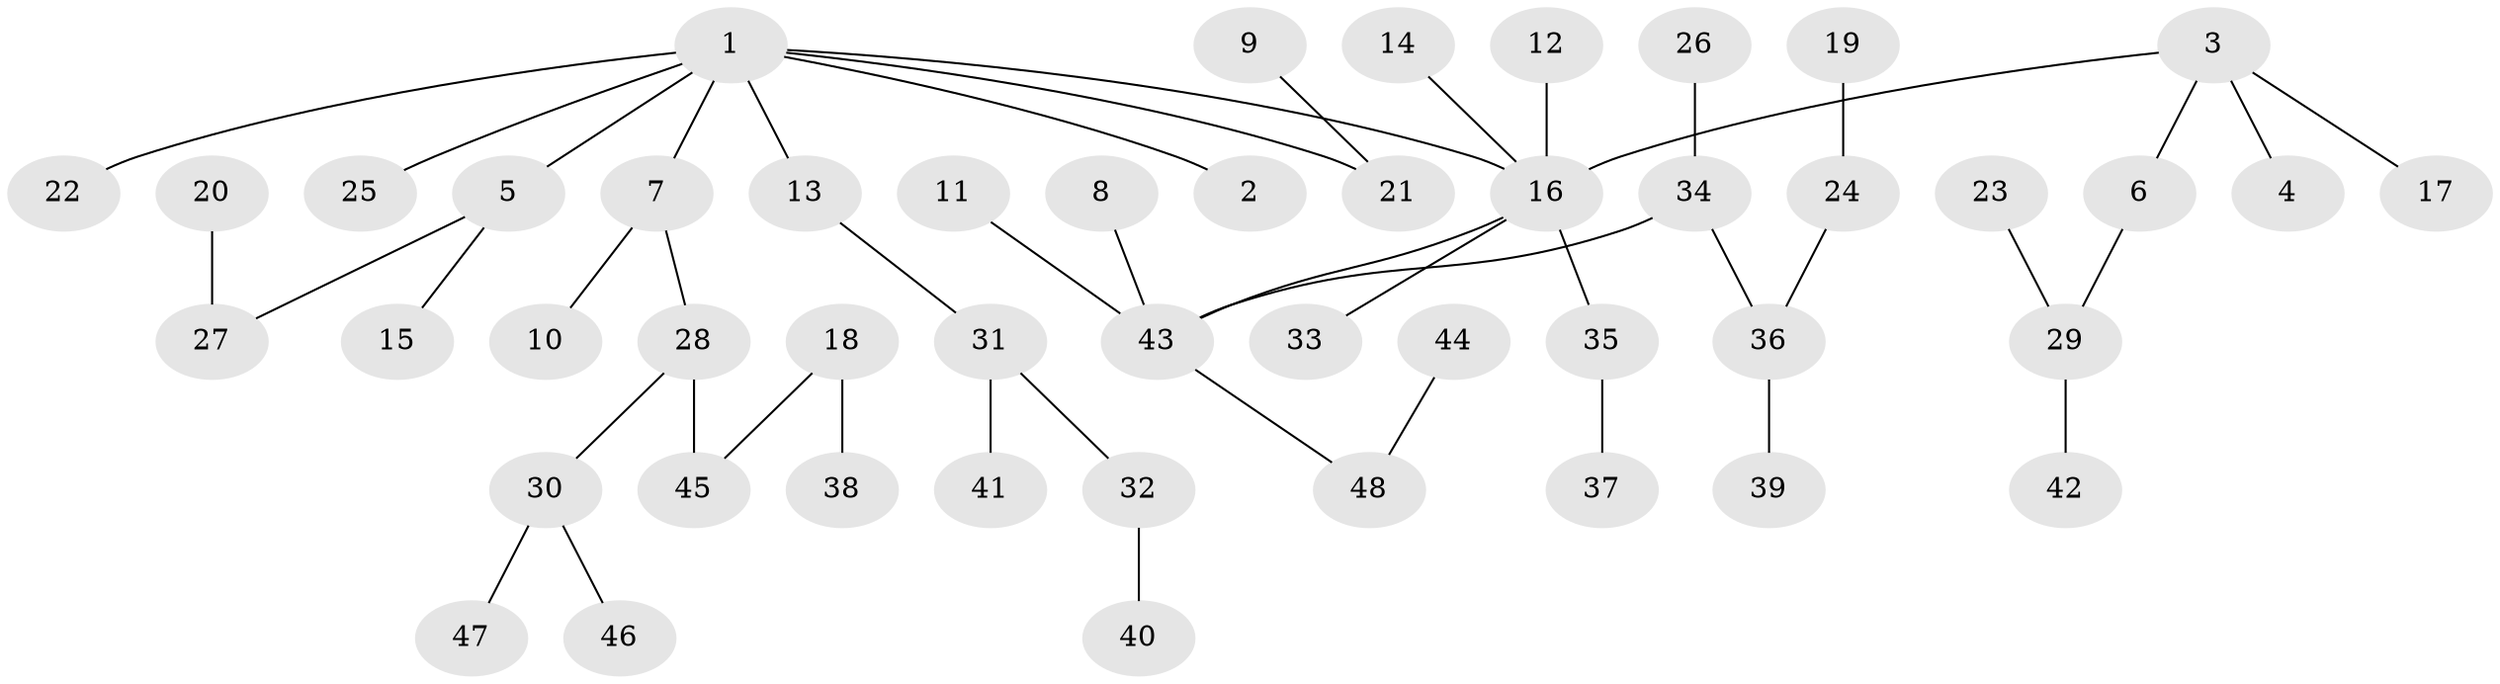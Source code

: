 // original degree distribution, {5: 0.052083333333333336, 8: 0.010416666666666666, 4: 0.052083333333333336, 3: 0.13541666666666666, 1: 0.4791666666666667, 2: 0.2708333333333333}
// Generated by graph-tools (version 1.1) at 2025/50/03/09/25 03:50:25]
// undirected, 48 vertices, 47 edges
graph export_dot {
graph [start="1"]
  node [color=gray90,style=filled];
  1;
  2;
  3;
  4;
  5;
  6;
  7;
  8;
  9;
  10;
  11;
  12;
  13;
  14;
  15;
  16;
  17;
  18;
  19;
  20;
  21;
  22;
  23;
  24;
  25;
  26;
  27;
  28;
  29;
  30;
  31;
  32;
  33;
  34;
  35;
  36;
  37;
  38;
  39;
  40;
  41;
  42;
  43;
  44;
  45;
  46;
  47;
  48;
  1 -- 2 [weight=1.0];
  1 -- 5 [weight=1.0];
  1 -- 7 [weight=1.0];
  1 -- 13 [weight=1.0];
  1 -- 16 [weight=1.0];
  1 -- 21 [weight=1.0];
  1 -- 22 [weight=1.0];
  1 -- 25 [weight=1.0];
  3 -- 4 [weight=1.0];
  3 -- 6 [weight=1.0];
  3 -- 16 [weight=1.0];
  3 -- 17 [weight=1.0];
  5 -- 15 [weight=1.0];
  5 -- 27 [weight=1.0];
  6 -- 29 [weight=1.0];
  7 -- 10 [weight=1.0];
  7 -- 28 [weight=1.0];
  8 -- 43 [weight=1.0];
  9 -- 21 [weight=1.0];
  11 -- 43 [weight=1.0];
  12 -- 16 [weight=1.0];
  13 -- 31 [weight=1.0];
  14 -- 16 [weight=1.0];
  16 -- 33 [weight=1.0];
  16 -- 35 [weight=1.0];
  16 -- 43 [weight=1.0];
  18 -- 38 [weight=1.0];
  18 -- 45 [weight=1.0];
  19 -- 24 [weight=1.0];
  20 -- 27 [weight=1.0];
  23 -- 29 [weight=1.0];
  24 -- 36 [weight=1.0];
  26 -- 34 [weight=1.0];
  28 -- 30 [weight=1.0];
  28 -- 45 [weight=1.0];
  29 -- 42 [weight=1.0];
  30 -- 46 [weight=1.0];
  30 -- 47 [weight=1.0];
  31 -- 32 [weight=1.0];
  31 -- 41 [weight=1.0];
  32 -- 40 [weight=1.0];
  34 -- 36 [weight=1.0];
  34 -- 43 [weight=1.0];
  35 -- 37 [weight=1.0];
  36 -- 39 [weight=1.0];
  43 -- 48 [weight=1.0];
  44 -- 48 [weight=1.0];
}
